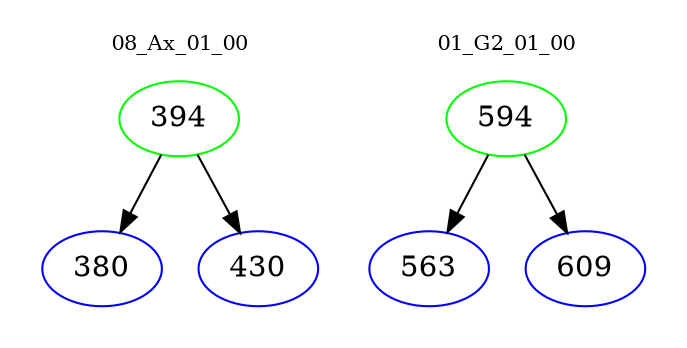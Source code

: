 digraph{
subgraph cluster_0 {
color = white
label = "08_Ax_01_00";
fontsize=10;
T0_394 [label="394", color="green"]
T0_394 -> T0_380 [color="black"]
T0_380 [label="380", color="blue"]
T0_394 -> T0_430 [color="black"]
T0_430 [label="430", color="blue"]
}
subgraph cluster_1 {
color = white
label = "01_G2_01_00";
fontsize=10;
T1_594 [label="594", color="green"]
T1_594 -> T1_563 [color="black"]
T1_563 [label="563", color="blue"]
T1_594 -> T1_609 [color="black"]
T1_609 [label="609", color="blue"]
}
}

